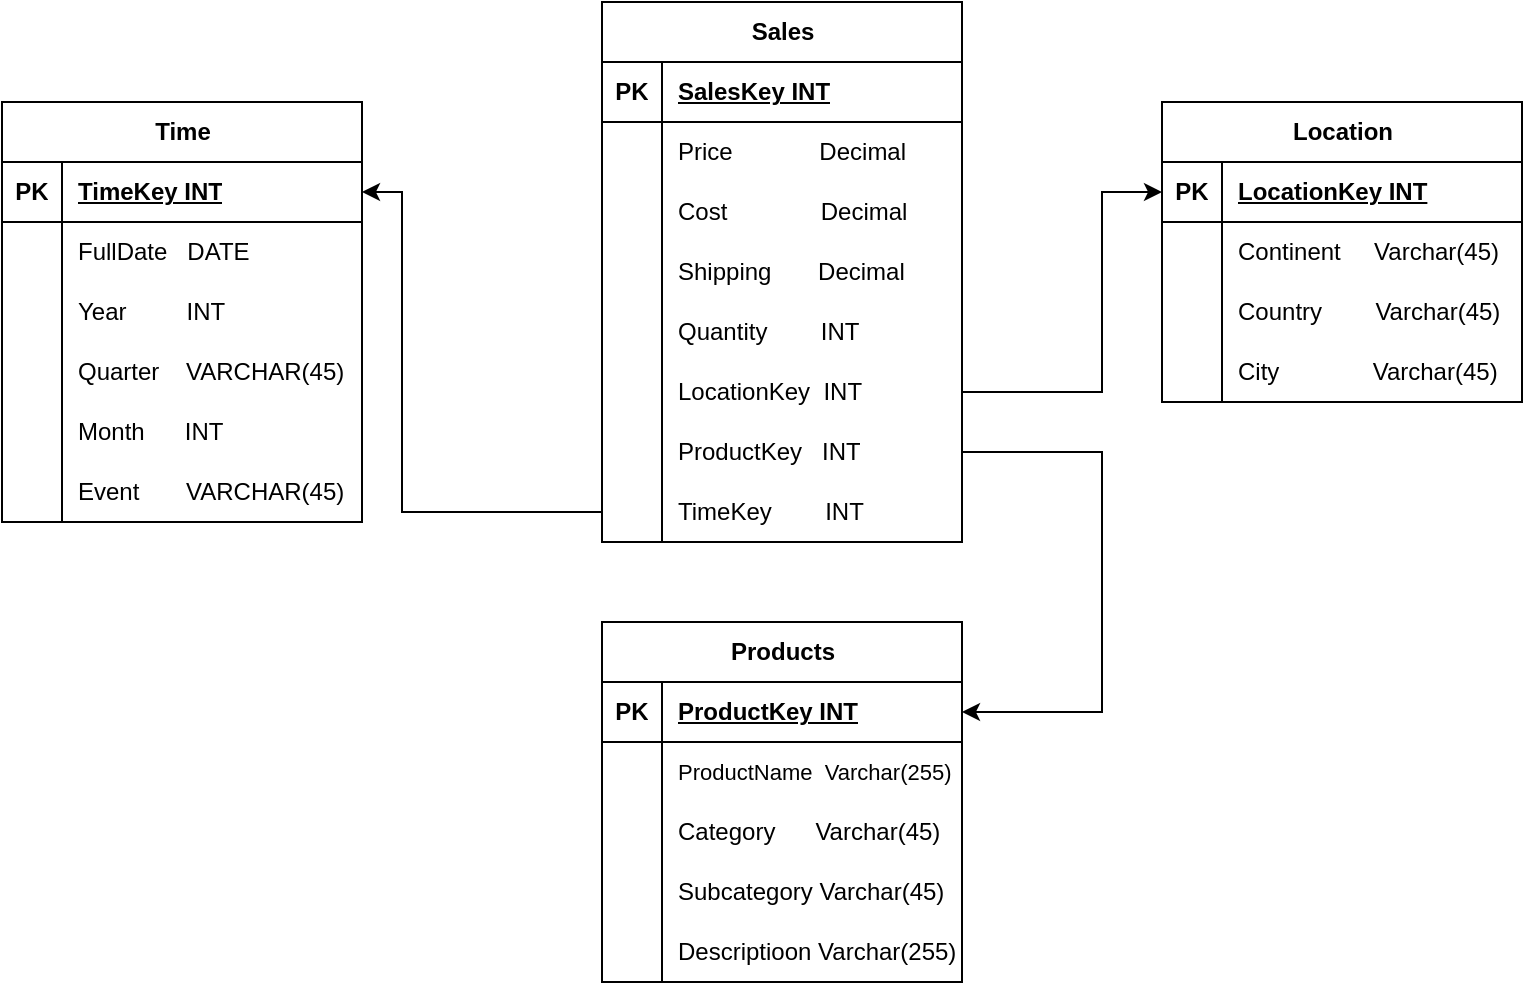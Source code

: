 <mxfile version="24.2.3" type="github">
  <diagram name="Page-1" id="O3OYL2REAscpwk9bVu1I">
    <mxGraphModel dx="1216" dy="525" grid="1" gridSize="10" guides="1" tooltips="1" connect="1" arrows="1" fold="1" page="1" pageScale="1" pageWidth="850" pageHeight="1100" math="0" shadow="0">
      <root>
        <mxCell id="0" />
        <mxCell id="1" parent="0" />
        <mxCell id="00J9MXFcTEhuTx7ZBGYr-50" value="Products" style="shape=table;startSize=30;container=1;collapsible=1;childLayout=tableLayout;fixedRows=1;rowLines=0;fontStyle=1;align=center;resizeLast=1;html=1;" vertex="1" parent="1">
          <mxGeometry x="350" y="330" width="180" height="180" as="geometry" />
        </mxCell>
        <mxCell id="00J9MXFcTEhuTx7ZBGYr-51" value="" style="shape=tableRow;horizontal=0;startSize=0;swimlaneHead=0;swimlaneBody=0;fillColor=none;collapsible=0;dropTarget=0;points=[[0,0.5],[1,0.5]];portConstraint=eastwest;top=0;left=0;right=0;bottom=1;" vertex="1" parent="00J9MXFcTEhuTx7ZBGYr-50">
          <mxGeometry y="30" width="180" height="30" as="geometry" />
        </mxCell>
        <mxCell id="00J9MXFcTEhuTx7ZBGYr-52" value="PK" style="shape=partialRectangle;connectable=0;fillColor=none;top=0;left=0;bottom=0;right=0;fontStyle=1;overflow=hidden;whiteSpace=wrap;html=1;" vertex="1" parent="00J9MXFcTEhuTx7ZBGYr-51">
          <mxGeometry width="30" height="30" as="geometry">
            <mxRectangle width="30" height="30" as="alternateBounds" />
          </mxGeometry>
        </mxCell>
        <mxCell id="00J9MXFcTEhuTx7ZBGYr-53" value="ProductKey INT" style="shape=partialRectangle;connectable=0;fillColor=none;top=0;left=0;bottom=0;right=0;align=left;spacingLeft=6;fontStyle=5;overflow=hidden;whiteSpace=wrap;html=1;" vertex="1" parent="00J9MXFcTEhuTx7ZBGYr-51">
          <mxGeometry x="30" width="150" height="30" as="geometry">
            <mxRectangle width="150" height="30" as="alternateBounds" />
          </mxGeometry>
        </mxCell>
        <mxCell id="00J9MXFcTEhuTx7ZBGYr-54" value="" style="shape=tableRow;horizontal=0;startSize=0;swimlaneHead=0;swimlaneBody=0;fillColor=none;collapsible=0;dropTarget=0;points=[[0,0.5],[1,0.5]];portConstraint=eastwest;top=0;left=0;right=0;bottom=0;" vertex="1" parent="00J9MXFcTEhuTx7ZBGYr-50">
          <mxGeometry y="60" width="180" height="30" as="geometry" />
        </mxCell>
        <mxCell id="00J9MXFcTEhuTx7ZBGYr-55" value="" style="shape=partialRectangle;connectable=0;fillColor=none;top=0;left=0;bottom=0;right=0;editable=1;overflow=hidden;whiteSpace=wrap;html=1;" vertex="1" parent="00J9MXFcTEhuTx7ZBGYr-54">
          <mxGeometry width="30" height="30" as="geometry">
            <mxRectangle width="30" height="30" as="alternateBounds" />
          </mxGeometry>
        </mxCell>
        <mxCell id="00J9MXFcTEhuTx7ZBGYr-56" value="&lt;font style=&quot;font-size: 11px;&quot;&gt;ProductName&amp;nbsp; Varchar(255)&lt;/font&gt;" style="shape=partialRectangle;connectable=0;fillColor=none;top=0;left=0;bottom=0;right=0;align=left;spacingLeft=6;overflow=hidden;whiteSpace=wrap;html=1;" vertex="1" parent="00J9MXFcTEhuTx7ZBGYr-54">
          <mxGeometry x="30" width="150" height="30" as="geometry">
            <mxRectangle width="150" height="30" as="alternateBounds" />
          </mxGeometry>
        </mxCell>
        <mxCell id="00J9MXFcTEhuTx7ZBGYr-57" value="" style="shape=tableRow;horizontal=0;startSize=0;swimlaneHead=0;swimlaneBody=0;fillColor=none;collapsible=0;dropTarget=0;points=[[0,0.5],[1,0.5]];portConstraint=eastwest;top=0;left=0;right=0;bottom=0;" vertex="1" parent="00J9MXFcTEhuTx7ZBGYr-50">
          <mxGeometry y="90" width="180" height="30" as="geometry" />
        </mxCell>
        <mxCell id="00J9MXFcTEhuTx7ZBGYr-58" value="" style="shape=partialRectangle;connectable=0;fillColor=none;top=0;left=0;bottom=0;right=0;editable=1;overflow=hidden;whiteSpace=wrap;html=1;" vertex="1" parent="00J9MXFcTEhuTx7ZBGYr-57">
          <mxGeometry width="30" height="30" as="geometry">
            <mxRectangle width="30" height="30" as="alternateBounds" />
          </mxGeometry>
        </mxCell>
        <mxCell id="00J9MXFcTEhuTx7ZBGYr-59" value="Category&amp;nbsp; &amp;nbsp; &amp;nbsp; Varchar(45)" style="shape=partialRectangle;connectable=0;fillColor=none;top=0;left=0;bottom=0;right=0;align=left;spacingLeft=6;overflow=hidden;whiteSpace=wrap;html=1;" vertex="1" parent="00J9MXFcTEhuTx7ZBGYr-57">
          <mxGeometry x="30" width="150" height="30" as="geometry">
            <mxRectangle width="150" height="30" as="alternateBounds" />
          </mxGeometry>
        </mxCell>
        <mxCell id="00J9MXFcTEhuTx7ZBGYr-60" value="" style="shape=tableRow;horizontal=0;startSize=0;swimlaneHead=0;swimlaneBody=0;fillColor=none;collapsible=0;dropTarget=0;points=[[0,0.5],[1,0.5]];portConstraint=eastwest;top=0;left=0;right=0;bottom=0;" vertex="1" parent="00J9MXFcTEhuTx7ZBGYr-50">
          <mxGeometry y="120" width="180" height="30" as="geometry" />
        </mxCell>
        <mxCell id="00J9MXFcTEhuTx7ZBGYr-61" value="" style="shape=partialRectangle;connectable=0;fillColor=none;top=0;left=0;bottom=0;right=0;editable=1;overflow=hidden;whiteSpace=wrap;html=1;" vertex="1" parent="00J9MXFcTEhuTx7ZBGYr-60">
          <mxGeometry width="30" height="30" as="geometry">
            <mxRectangle width="30" height="30" as="alternateBounds" />
          </mxGeometry>
        </mxCell>
        <mxCell id="00J9MXFcTEhuTx7ZBGYr-62" value="Subcategory Varchar(45)" style="shape=partialRectangle;connectable=0;fillColor=none;top=0;left=0;bottom=0;right=0;align=left;spacingLeft=6;overflow=hidden;whiteSpace=wrap;html=1;" vertex="1" parent="00J9MXFcTEhuTx7ZBGYr-60">
          <mxGeometry x="30" width="150" height="30" as="geometry">
            <mxRectangle width="150" height="30" as="alternateBounds" />
          </mxGeometry>
        </mxCell>
        <mxCell id="00J9MXFcTEhuTx7ZBGYr-170" value="" style="shape=tableRow;horizontal=0;startSize=0;swimlaneHead=0;swimlaneBody=0;fillColor=none;collapsible=0;dropTarget=0;points=[[0,0.5],[1,0.5]];portConstraint=eastwest;top=0;left=0;right=0;bottom=0;" vertex="1" parent="00J9MXFcTEhuTx7ZBGYr-50">
          <mxGeometry y="150" width="180" height="30" as="geometry" />
        </mxCell>
        <mxCell id="00J9MXFcTEhuTx7ZBGYr-171" value="" style="shape=partialRectangle;connectable=0;fillColor=none;top=0;left=0;bottom=0;right=0;editable=1;overflow=hidden;whiteSpace=wrap;html=1;" vertex="1" parent="00J9MXFcTEhuTx7ZBGYr-170">
          <mxGeometry width="30" height="30" as="geometry">
            <mxRectangle width="30" height="30" as="alternateBounds" />
          </mxGeometry>
        </mxCell>
        <mxCell id="00J9MXFcTEhuTx7ZBGYr-172" value="Descriptioon Varchar(255)" style="shape=partialRectangle;connectable=0;fillColor=none;top=0;left=0;bottom=0;right=0;align=left;spacingLeft=6;overflow=hidden;whiteSpace=wrap;html=1;" vertex="1" parent="00J9MXFcTEhuTx7ZBGYr-170">
          <mxGeometry x="30" width="150" height="30" as="geometry">
            <mxRectangle width="150" height="30" as="alternateBounds" />
          </mxGeometry>
        </mxCell>
        <mxCell id="00J9MXFcTEhuTx7ZBGYr-63" value="Location" style="shape=table;startSize=30;container=1;collapsible=1;childLayout=tableLayout;fixedRows=1;rowLines=0;fontStyle=1;align=center;resizeLast=1;html=1;" vertex="1" parent="1">
          <mxGeometry x="630" y="70" width="180" height="150" as="geometry" />
        </mxCell>
        <mxCell id="00J9MXFcTEhuTx7ZBGYr-64" value="" style="shape=tableRow;horizontal=0;startSize=0;swimlaneHead=0;swimlaneBody=0;fillColor=none;collapsible=0;dropTarget=0;points=[[0,0.5],[1,0.5]];portConstraint=eastwest;top=0;left=0;right=0;bottom=1;" vertex="1" parent="00J9MXFcTEhuTx7ZBGYr-63">
          <mxGeometry y="30" width="180" height="30" as="geometry" />
        </mxCell>
        <mxCell id="00J9MXFcTEhuTx7ZBGYr-65" value="PK" style="shape=partialRectangle;connectable=0;fillColor=none;top=0;left=0;bottom=0;right=0;fontStyle=1;overflow=hidden;whiteSpace=wrap;html=1;" vertex="1" parent="00J9MXFcTEhuTx7ZBGYr-64">
          <mxGeometry width="30" height="30" as="geometry">
            <mxRectangle width="30" height="30" as="alternateBounds" />
          </mxGeometry>
        </mxCell>
        <mxCell id="00J9MXFcTEhuTx7ZBGYr-66" value="LocationKey INT" style="shape=partialRectangle;connectable=0;fillColor=none;top=0;left=0;bottom=0;right=0;align=left;spacingLeft=6;fontStyle=5;overflow=hidden;whiteSpace=wrap;html=1;" vertex="1" parent="00J9MXFcTEhuTx7ZBGYr-64">
          <mxGeometry x="30" width="150" height="30" as="geometry">
            <mxRectangle width="150" height="30" as="alternateBounds" />
          </mxGeometry>
        </mxCell>
        <mxCell id="00J9MXFcTEhuTx7ZBGYr-67" value="" style="shape=tableRow;horizontal=0;startSize=0;swimlaneHead=0;swimlaneBody=0;fillColor=none;collapsible=0;dropTarget=0;points=[[0,0.5],[1,0.5]];portConstraint=eastwest;top=0;left=0;right=0;bottom=0;" vertex="1" parent="00J9MXFcTEhuTx7ZBGYr-63">
          <mxGeometry y="60" width="180" height="30" as="geometry" />
        </mxCell>
        <mxCell id="00J9MXFcTEhuTx7ZBGYr-68" value="" style="shape=partialRectangle;connectable=0;fillColor=none;top=0;left=0;bottom=0;right=0;editable=1;overflow=hidden;whiteSpace=wrap;html=1;" vertex="1" parent="00J9MXFcTEhuTx7ZBGYr-67">
          <mxGeometry width="30" height="30" as="geometry">
            <mxRectangle width="30" height="30" as="alternateBounds" />
          </mxGeometry>
        </mxCell>
        <mxCell id="00J9MXFcTEhuTx7ZBGYr-69" value="Continent&amp;nbsp; &amp;nbsp; &amp;nbsp;Varchar(45)" style="shape=partialRectangle;connectable=0;fillColor=none;top=0;left=0;bottom=0;right=0;align=left;spacingLeft=6;overflow=hidden;whiteSpace=wrap;html=1;" vertex="1" parent="00J9MXFcTEhuTx7ZBGYr-67">
          <mxGeometry x="30" width="150" height="30" as="geometry">
            <mxRectangle width="150" height="30" as="alternateBounds" />
          </mxGeometry>
        </mxCell>
        <mxCell id="00J9MXFcTEhuTx7ZBGYr-70" value="" style="shape=tableRow;horizontal=0;startSize=0;swimlaneHead=0;swimlaneBody=0;fillColor=none;collapsible=0;dropTarget=0;points=[[0,0.5],[1,0.5]];portConstraint=eastwest;top=0;left=0;right=0;bottom=0;" vertex="1" parent="00J9MXFcTEhuTx7ZBGYr-63">
          <mxGeometry y="90" width="180" height="30" as="geometry" />
        </mxCell>
        <mxCell id="00J9MXFcTEhuTx7ZBGYr-71" value="" style="shape=partialRectangle;connectable=0;fillColor=none;top=0;left=0;bottom=0;right=0;editable=1;overflow=hidden;whiteSpace=wrap;html=1;" vertex="1" parent="00J9MXFcTEhuTx7ZBGYr-70">
          <mxGeometry width="30" height="30" as="geometry">
            <mxRectangle width="30" height="30" as="alternateBounds" />
          </mxGeometry>
        </mxCell>
        <mxCell id="00J9MXFcTEhuTx7ZBGYr-72" value="Country&amp;nbsp; &amp;nbsp; &amp;nbsp; &amp;nbsp; Varchar(45)" style="shape=partialRectangle;connectable=0;fillColor=none;top=0;left=0;bottom=0;right=0;align=left;spacingLeft=6;overflow=hidden;whiteSpace=wrap;html=1;" vertex="1" parent="00J9MXFcTEhuTx7ZBGYr-70">
          <mxGeometry x="30" width="150" height="30" as="geometry">
            <mxRectangle width="150" height="30" as="alternateBounds" />
          </mxGeometry>
        </mxCell>
        <mxCell id="00J9MXFcTEhuTx7ZBGYr-73" value="" style="shape=tableRow;horizontal=0;startSize=0;swimlaneHead=0;swimlaneBody=0;fillColor=none;collapsible=0;dropTarget=0;points=[[0,0.5],[1,0.5]];portConstraint=eastwest;top=0;left=0;right=0;bottom=0;" vertex="1" parent="00J9MXFcTEhuTx7ZBGYr-63">
          <mxGeometry y="120" width="180" height="30" as="geometry" />
        </mxCell>
        <mxCell id="00J9MXFcTEhuTx7ZBGYr-74" value="" style="shape=partialRectangle;connectable=0;fillColor=none;top=0;left=0;bottom=0;right=0;editable=1;overflow=hidden;whiteSpace=wrap;html=1;" vertex="1" parent="00J9MXFcTEhuTx7ZBGYr-73">
          <mxGeometry width="30" height="30" as="geometry">
            <mxRectangle width="30" height="30" as="alternateBounds" />
          </mxGeometry>
        </mxCell>
        <mxCell id="00J9MXFcTEhuTx7ZBGYr-75" value="City&amp;nbsp; &amp;nbsp; &amp;nbsp; &amp;nbsp; &amp;nbsp; &amp;nbsp; &amp;nbsp; Varchar(45)" style="shape=partialRectangle;connectable=0;fillColor=none;top=0;left=0;bottom=0;right=0;align=left;spacingLeft=6;overflow=hidden;whiteSpace=wrap;html=1;" vertex="1" parent="00J9MXFcTEhuTx7ZBGYr-73">
          <mxGeometry x="30" width="150" height="30" as="geometry">
            <mxRectangle width="150" height="30" as="alternateBounds" />
          </mxGeometry>
        </mxCell>
        <mxCell id="00J9MXFcTEhuTx7ZBGYr-76" value="Time" style="shape=table;startSize=30;container=1;collapsible=1;childLayout=tableLayout;fixedRows=1;rowLines=0;fontStyle=1;align=center;resizeLast=1;html=1;points=[[0,0,0,0,0],[0,0.25,0,0,0],[0,0.5,0,0,0],[0,0.75,0,0,0],[0,1,0,0,0],[0.25,0,0,0,0],[0.25,1,0,0,0],[0.5,0,0,0,0],[0.5,1,0,0,0],[0.75,0,0,0,0],[0.75,1,0,0,0],[1,0,0,0,0],[1,0.25,0,0,0],[1,0.5,0,0,0],[1,0.75,0,0,0],[1,1,0,0,0]];" vertex="1" parent="1">
          <mxGeometry x="50" y="70" width="180" height="210" as="geometry">
            <mxRectangle x="440" y="270" width="70" height="30" as="alternateBounds" />
          </mxGeometry>
        </mxCell>
        <mxCell id="00J9MXFcTEhuTx7ZBGYr-77" value="" style="shape=tableRow;horizontal=0;startSize=0;swimlaneHead=0;swimlaneBody=0;fillColor=none;collapsible=0;dropTarget=0;points=[[0,0.5],[1,0.5]];portConstraint=eastwest;top=0;left=0;right=0;bottom=1;" vertex="1" parent="00J9MXFcTEhuTx7ZBGYr-76">
          <mxGeometry y="30" width="180" height="30" as="geometry" />
        </mxCell>
        <mxCell id="00J9MXFcTEhuTx7ZBGYr-78" value="PK" style="shape=partialRectangle;connectable=0;fillColor=none;top=0;left=0;bottom=0;right=0;fontStyle=1;overflow=hidden;whiteSpace=wrap;html=1;" vertex="1" parent="00J9MXFcTEhuTx7ZBGYr-77">
          <mxGeometry width="30" height="30" as="geometry">
            <mxRectangle width="30" height="30" as="alternateBounds" />
          </mxGeometry>
        </mxCell>
        <mxCell id="00J9MXFcTEhuTx7ZBGYr-79" value="TimeKey INT" style="shape=partialRectangle;connectable=0;fillColor=none;top=0;left=0;bottom=0;right=0;align=left;spacingLeft=6;fontStyle=5;overflow=hidden;whiteSpace=wrap;html=1;" vertex="1" parent="00J9MXFcTEhuTx7ZBGYr-77">
          <mxGeometry x="30" width="150" height="30" as="geometry">
            <mxRectangle width="150" height="30" as="alternateBounds" />
          </mxGeometry>
        </mxCell>
        <mxCell id="00J9MXFcTEhuTx7ZBGYr-80" value="" style="shape=tableRow;horizontal=0;startSize=0;swimlaneHead=0;swimlaneBody=0;fillColor=none;collapsible=0;dropTarget=0;points=[[0,0.5],[1,0.5]];portConstraint=eastwest;top=0;left=0;right=0;bottom=0;" vertex="1" parent="00J9MXFcTEhuTx7ZBGYr-76">
          <mxGeometry y="60" width="180" height="30" as="geometry" />
        </mxCell>
        <mxCell id="00J9MXFcTEhuTx7ZBGYr-81" value="" style="shape=partialRectangle;connectable=0;fillColor=none;top=0;left=0;bottom=0;right=0;editable=1;overflow=hidden;whiteSpace=wrap;html=1;" vertex="1" parent="00J9MXFcTEhuTx7ZBGYr-80">
          <mxGeometry width="30" height="30" as="geometry">
            <mxRectangle width="30" height="30" as="alternateBounds" />
          </mxGeometry>
        </mxCell>
        <mxCell id="00J9MXFcTEhuTx7ZBGYr-82" value="FullDate&amp;nbsp; &amp;nbsp;DATE" style="shape=partialRectangle;connectable=0;fillColor=none;top=0;left=0;bottom=0;right=0;align=left;spacingLeft=6;overflow=hidden;whiteSpace=wrap;html=1;" vertex="1" parent="00J9MXFcTEhuTx7ZBGYr-80">
          <mxGeometry x="30" width="150" height="30" as="geometry">
            <mxRectangle width="150" height="30" as="alternateBounds" />
          </mxGeometry>
        </mxCell>
        <mxCell id="00J9MXFcTEhuTx7ZBGYr-83" value="" style="shape=tableRow;horizontal=0;startSize=0;swimlaneHead=0;swimlaneBody=0;fillColor=none;collapsible=0;dropTarget=0;points=[[0,0.5],[1,0.5]];portConstraint=eastwest;top=0;left=0;right=0;bottom=0;" vertex="1" parent="00J9MXFcTEhuTx7ZBGYr-76">
          <mxGeometry y="90" width="180" height="30" as="geometry" />
        </mxCell>
        <mxCell id="00J9MXFcTEhuTx7ZBGYr-84" value="" style="shape=partialRectangle;connectable=0;fillColor=none;top=0;left=0;bottom=0;right=0;editable=1;overflow=hidden;whiteSpace=wrap;html=1;" vertex="1" parent="00J9MXFcTEhuTx7ZBGYr-83">
          <mxGeometry width="30" height="30" as="geometry">
            <mxRectangle width="30" height="30" as="alternateBounds" />
          </mxGeometry>
        </mxCell>
        <mxCell id="00J9MXFcTEhuTx7ZBGYr-85" value="Year&amp;nbsp; &amp;nbsp; &amp;nbsp; &amp;nbsp; &amp;nbsp;INT" style="shape=partialRectangle;connectable=0;fillColor=none;top=0;left=0;bottom=0;right=0;align=left;spacingLeft=6;overflow=hidden;whiteSpace=wrap;html=1;" vertex="1" parent="00J9MXFcTEhuTx7ZBGYr-83">
          <mxGeometry x="30" width="150" height="30" as="geometry">
            <mxRectangle width="150" height="30" as="alternateBounds" />
          </mxGeometry>
        </mxCell>
        <mxCell id="00J9MXFcTEhuTx7ZBGYr-86" value="" style="shape=tableRow;horizontal=0;startSize=0;swimlaneHead=0;swimlaneBody=0;fillColor=none;collapsible=0;dropTarget=0;points=[[0,0.5],[1,0.5]];portConstraint=eastwest;top=0;left=0;right=0;bottom=0;" vertex="1" parent="00J9MXFcTEhuTx7ZBGYr-76">
          <mxGeometry y="120" width="180" height="30" as="geometry" />
        </mxCell>
        <mxCell id="00J9MXFcTEhuTx7ZBGYr-87" value="" style="shape=partialRectangle;connectable=0;fillColor=none;top=0;left=0;bottom=0;right=0;editable=1;overflow=hidden;whiteSpace=wrap;html=1;" vertex="1" parent="00J9MXFcTEhuTx7ZBGYr-86">
          <mxGeometry width="30" height="30" as="geometry">
            <mxRectangle width="30" height="30" as="alternateBounds" />
          </mxGeometry>
        </mxCell>
        <mxCell id="00J9MXFcTEhuTx7ZBGYr-88" value="Quarter&amp;nbsp; &amp;nbsp; VARCHAR(45)" style="shape=partialRectangle;connectable=0;fillColor=none;top=0;left=0;bottom=0;right=0;align=left;spacingLeft=6;overflow=hidden;whiteSpace=wrap;html=1;" vertex="1" parent="00J9MXFcTEhuTx7ZBGYr-86">
          <mxGeometry x="30" width="150" height="30" as="geometry">
            <mxRectangle width="150" height="30" as="alternateBounds" />
          </mxGeometry>
        </mxCell>
        <mxCell id="00J9MXFcTEhuTx7ZBGYr-121" value="" style="shape=tableRow;horizontal=0;startSize=0;swimlaneHead=0;swimlaneBody=0;fillColor=none;collapsible=0;dropTarget=0;points=[[0,0.5],[1,0.5]];portConstraint=eastwest;top=0;left=0;right=0;bottom=0;" vertex="1" parent="00J9MXFcTEhuTx7ZBGYr-76">
          <mxGeometry y="150" width="180" height="30" as="geometry" />
        </mxCell>
        <mxCell id="00J9MXFcTEhuTx7ZBGYr-122" value="" style="shape=partialRectangle;connectable=0;fillColor=none;top=0;left=0;bottom=0;right=0;editable=1;overflow=hidden;whiteSpace=wrap;html=1;" vertex="1" parent="00J9MXFcTEhuTx7ZBGYr-121">
          <mxGeometry width="30" height="30" as="geometry">
            <mxRectangle width="30" height="30" as="alternateBounds" />
          </mxGeometry>
        </mxCell>
        <mxCell id="00J9MXFcTEhuTx7ZBGYr-123" value="Month&amp;nbsp; &amp;nbsp; &amp;nbsp; INT" style="shape=partialRectangle;connectable=0;fillColor=none;top=0;left=0;bottom=0;right=0;align=left;spacingLeft=6;overflow=hidden;whiteSpace=wrap;html=1;" vertex="1" parent="00J9MXFcTEhuTx7ZBGYr-121">
          <mxGeometry x="30" width="150" height="30" as="geometry">
            <mxRectangle width="150" height="30" as="alternateBounds" />
          </mxGeometry>
        </mxCell>
        <mxCell id="00J9MXFcTEhuTx7ZBGYr-124" value="" style="shape=tableRow;horizontal=0;startSize=0;swimlaneHead=0;swimlaneBody=0;fillColor=none;collapsible=0;dropTarget=0;points=[[0,0.5],[1,0.5]];portConstraint=eastwest;top=0;left=0;right=0;bottom=0;" vertex="1" parent="00J9MXFcTEhuTx7ZBGYr-76">
          <mxGeometry y="180" width="180" height="30" as="geometry" />
        </mxCell>
        <mxCell id="00J9MXFcTEhuTx7ZBGYr-125" value="" style="shape=partialRectangle;connectable=0;fillColor=none;top=0;left=0;bottom=0;right=0;editable=1;overflow=hidden;whiteSpace=wrap;html=1;" vertex="1" parent="00J9MXFcTEhuTx7ZBGYr-124">
          <mxGeometry width="30" height="30" as="geometry">
            <mxRectangle width="30" height="30" as="alternateBounds" />
          </mxGeometry>
        </mxCell>
        <mxCell id="00J9MXFcTEhuTx7ZBGYr-126" value="Event&amp;nbsp; &amp;nbsp; &amp;nbsp; &amp;nbsp;VARCHAR(45)" style="shape=partialRectangle;connectable=0;fillColor=none;top=0;left=0;bottom=0;right=0;align=left;spacingLeft=6;overflow=hidden;whiteSpace=wrap;html=1;" vertex="1" parent="00J9MXFcTEhuTx7ZBGYr-124">
          <mxGeometry x="30" width="150" height="30" as="geometry">
            <mxRectangle width="150" height="30" as="alternateBounds" />
          </mxGeometry>
        </mxCell>
        <mxCell id="00J9MXFcTEhuTx7ZBGYr-93" value="Sales" style="shape=table;startSize=30;container=1;collapsible=1;childLayout=tableLayout;fixedRows=1;rowLines=0;fontStyle=1;align=center;resizeLast=1;html=1;" vertex="1" parent="1">
          <mxGeometry x="350" y="20" width="180" height="270" as="geometry" />
        </mxCell>
        <mxCell id="00J9MXFcTEhuTx7ZBGYr-94" value="" style="shape=tableRow;horizontal=0;startSize=0;swimlaneHead=0;swimlaneBody=0;fillColor=none;collapsible=0;dropTarget=0;points=[[0,0.5],[1,0.5]];portConstraint=eastwest;top=0;left=0;right=0;bottom=1;" vertex="1" parent="00J9MXFcTEhuTx7ZBGYr-93">
          <mxGeometry y="30" width="180" height="30" as="geometry" />
        </mxCell>
        <mxCell id="00J9MXFcTEhuTx7ZBGYr-95" value="PK" style="shape=partialRectangle;connectable=0;fillColor=none;top=0;left=0;bottom=0;right=0;fontStyle=1;overflow=hidden;whiteSpace=wrap;html=1;" vertex="1" parent="00J9MXFcTEhuTx7ZBGYr-94">
          <mxGeometry width="30" height="30" as="geometry">
            <mxRectangle width="30" height="30" as="alternateBounds" />
          </mxGeometry>
        </mxCell>
        <mxCell id="00J9MXFcTEhuTx7ZBGYr-96" value="SalesKey INT" style="shape=partialRectangle;connectable=0;fillColor=none;top=0;left=0;bottom=0;right=0;align=left;spacingLeft=6;fontStyle=5;overflow=hidden;whiteSpace=wrap;html=1;" vertex="1" parent="00J9MXFcTEhuTx7ZBGYr-94">
          <mxGeometry x="30" width="150" height="30" as="geometry">
            <mxRectangle width="150" height="30" as="alternateBounds" />
          </mxGeometry>
        </mxCell>
        <mxCell id="00J9MXFcTEhuTx7ZBGYr-97" value="" style="shape=tableRow;horizontal=0;startSize=0;swimlaneHead=0;swimlaneBody=0;fillColor=none;collapsible=0;dropTarget=0;points=[[0,0.5],[1,0.5]];portConstraint=eastwest;top=0;left=0;right=0;bottom=0;" vertex="1" parent="00J9MXFcTEhuTx7ZBGYr-93">
          <mxGeometry y="60" width="180" height="30" as="geometry" />
        </mxCell>
        <mxCell id="00J9MXFcTEhuTx7ZBGYr-98" value="" style="shape=partialRectangle;connectable=0;fillColor=none;top=0;left=0;bottom=0;right=0;editable=1;overflow=hidden;whiteSpace=wrap;html=1;" vertex="1" parent="00J9MXFcTEhuTx7ZBGYr-97">
          <mxGeometry width="30" height="30" as="geometry">
            <mxRectangle width="30" height="30" as="alternateBounds" />
          </mxGeometry>
        </mxCell>
        <mxCell id="00J9MXFcTEhuTx7ZBGYr-99" value="Price&amp;nbsp; &amp;nbsp; &amp;nbsp; &amp;nbsp; &amp;nbsp; &amp;nbsp; &amp;nbsp;Decimal" style="shape=partialRectangle;connectable=0;fillColor=none;top=0;left=0;bottom=0;right=0;align=left;spacingLeft=6;overflow=hidden;whiteSpace=wrap;html=1;" vertex="1" parent="00J9MXFcTEhuTx7ZBGYr-97">
          <mxGeometry x="30" width="150" height="30" as="geometry">
            <mxRectangle width="150" height="30" as="alternateBounds" />
          </mxGeometry>
        </mxCell>
        <mxCell id="00J9MXFcTEhuTx7ZBGYr-100" value="" style="shape=tableRow;horizontal=0;startSize=0;swimlaneHead=0;swimlaneBody=0;fillColor=none;collapsible=0;dropTarget=0;points=[[0,0.5],[1,0.5]];portConstraint=eastwest;top=0;left=0;right=0;bottom=0;" vertex="1" parent="00J9MXFcTEhuTx7ZBGYr-93">
          <mxGeometry y="90" width="180" height="30" as="geometry" />
        </mxCell>
        <mxCell id="00J9MXFcTEhuTx7ZBGYr-101" value="" style="shape=partialRectangle;connectable=0;fillColor=none;top=0;left=0;bottom=0;right=0;editable=1;overflow=hidden;whiteSpace=wrap;html=1;" vertex="1" parent="00J9MXFcTEhuTx7ZBGYr-100">
          <mxGeometry width="30" height="30" as="geometry">
            <mxRectangle width="30" height="30" as="alternateBounds" />
          </mxGeometry>
        </mxCell>
        <mxCell id="00J9MXFcTEhuTx7ZBGYr-102" value="Cost&amp;nbsp; &amp;nbsp; &amp;nbsp; &amp;nbsp; &amp;nbsp; &amp;nbsp; &amp;nbsp; Decimal" style="shape=partialRectangle;connectable=0;fillColor=none;top=0;left=0;bottom=0;right=0;align=left;spacingLeft=6;overflow=hidden;whiteSpace=wrap;html=1;" vertex="1" parent="00J9MXFcTEhuTx7ZBGYr-100">
          <mxGeometry x="30" width="150" height="30" as="geometry">
            <mxRectangle width="150" height="30" as="alternateBounds" />
          </mxGeometry>
        </mxCell>
        <mxCell id="00J9MXFcTEhuTx7ZBGYr-103" value="" style="shape=tableRow;horizontal=0;startSize=0;swimlaneHead=0;swimlaneBody=0;fillColor=none;collapsible=0;dropTarget=0;points=[[0,0.5],[1,0.5]];portConstraint=eastwest;top=0;left=0;right=0;bottom=0;" vertex="1" parent="00J9MXFcTEhuTx7ZBGYr-93">
          <mxGeometry y="120" width="180" height="30" as="geometry" />
        </mxCell>
        <mxCell id="00J9MXFcTEhuTx7ZBGYr-104" value="" style="shape=partialRectangle;connectable=0;fillColor=none;top=0;left=0;bottom=0;right=0;editable=1;overflow=hidden;whiteSpace=wrap;html=1;" vertex="1" parent="00J9MXFcTEhuTx7ZBGYr-103">
          <mxGeometry width="30" height="30" as="geometry">
            <mxRectangle width="30" height="30" as="alternateBounds" />
          </mxGeometry>
        </mxCell>
        <mxCell id="00J9MXFcTEhuTx7ZBGYr-105" value="Shipping&amp;nbsp; &amp;nbsp; &amp;nbsp; &amp;nbsp;Decimal" style="shape=partialRectangle;connectable=0;fillColor=none;top=0;left=0;bottom=0;right=0;align=left;spacingLeft=6;overflow=hidden;whiteSpace=wrap;html=1;" vertex="1" parent="00J9MXFcTEhuTx7ZBGYr-103">
          <mxGeometry x="30" width="150" height="30" as="geometry">
            <mxRectangle width="150" height="30" as="alternateBounds" />
          </mxGeometry>
        </mxCell>
        <mxCell id="00J9MXFcTEhuTx7ZBGYr-182" value="" style="shape=tableRow;horizontal=0;startSize=0;swimlaneHead=0;swimlaneBody=0;fillColor=none;collapsible=0;dropTarget=0;points=[[0,0.5],[1,0.5]];portConstraint=eastwest;top=0;left=0;right=0;bottom=0;" vertex="1" parent="00J9MXFcTEhuTx7ZBGYr-93">
          <mxGeometry y="150" width="180" height="30" as="geometry" />
        </mxCell>
        <mxCell id="00J9MXFcTEhuTx7ZBGYr-183" value="" style="shape=partialRectangle;connectable=0;fillColor=none;top=0;left=0;bottom=0;right=0;editable=1;overflow=hidden;whiteSpace=wrap;html=1;" vertex="1" parent="00J9MXFcTEhuTx7ZBGYr-182">
          <mxGeometry width="30" height="30" as="geometry">
            <mxRectangle width="30" height="30" as="alternateBounds" />
          </mxGeometry>
        </mxCell>
        <mxCell id="00J9MXFcTEhuTx7ZBGYr-184" value="Quantity&amp;nbsp; &amp;nbsp; &amp;nbsp; &amp;nbsp; INT" style="shape=partialRectangle;connectable=0;fillColor=none;top=0;left=0;bottom=0;right=0;align=left;spacingLeft=6;overflow=hidden;whiteSpace=wrap;html=1;" vertex="1" parent="00J9MXFcTEhuTx7ZBGYr-182">
          <mxGeometry x="30" width="150" height="30" as="geometry">
            <mxRectangle width="150" height="30" as="alternateBounds" />
          </mxGeometry>
        </mxCell>
        <mxCell id="00J9MXFcTEhuTx7ZBGYr-185" value="" style="shape=tableRow;horizontal=0;startSize=0;swimlaneHead=0;swimlaneBody=0;fillColor=none;collapsible=0;dropTarget=0;points=[[0,0.5],[1,0.5]];portConstraint=eastwest;top=0;left=0;right=0;bottom=0;" vertex="1" parent="00J9MXFcTEhuTx7ZBGYr-93">
          <mxGeometry y="180" width="180" height="30" as="geometry" />
        </mxCell>
        <mxCell id="00J9MXFcTEhuTx7ZBGYr-186" value="" style="shape=partialRectangle;connectable=0;fillColor=none;top=0;left=0;bottom=0;right=0;editable=1;overflow=hidden;whiteSpace=wrap;html=1;" vertex="1" parent="00J9MXFcTEhuTx7ZBGYr-185">
          <mxGeometry width="30" height="30" as="geometry">
            <mxRectangle width="30" height="30" as="alternateBounds" />
          </mxGeometry>
        </mxCell>
        <mxCell id="00J9MXFcTEhuTx7ZBGYr-187" value="LocationKey&amp;nbsp; INT" style="shape=partialRectangle;connectable=0;fillColor=none;top=0;left=0;bottom=0;right=0;align=left;spacingLeft=6;overflow=hidden;whiteSpace=wrap;html=1;" vertex="1" parent="00J9MXFcTEhuTx7ZBGYr-185">
          <mxGeometry x="30" width="150" height="30" as="geometry">
            <mxRectangle width="150" height="30" as="alternateBounds" />
          </mxGeometry>
        </mxCell>
        <mxCell id="00J9MXFcTEhuTx7ZBGYr-188" value="" style="shape=tableRow;horizontal=0;startSize=0;swimlaneHead=0;swimlaneBody=0;fillColor=none;collapsible=0;dropTarget=0;points=[[0,0.5],[1,0.5]];portConstraint=eastwest;top=0;left=0;right=0;bottom=0;" vertex="1" parent="00J9MXFcTEhuTx7ZBGYr-93">
          <mxGeometry y="210" width="180" height="30" as="geometry" />
        </mxCell>
        <mxCell id="00J9MXFcTEhuTx7ZBGYr-189" value="" style="shape=partialRectangle;connectable=0;fillColor=none;top=0;left=0;bottom=0;right=0;editable=1;overflow=hidden;whiteSpace=wrap;html=1;" vertex="1" parent="00J9MXFcTEhuTx7ZBGYr-188">
          <mxGeometry width="30" height="30" as="geometry">
            <mxRectangle width="30" height="30" as="alternateBounds" />
          </mxGeometry>
        </mxCell>
        <mxCell id="00J9MXFcTEhuTx7ZBGYr-190" value="ProductKey&amp;nbsp; &amp;nbsp;INT" style="shape=partialRectangle;connectable=0;fillColor=none;top=0;left=0;bottom=0;right=0;align=left;spacingLeft=6;overflow=hidden;whiteSpace=wrap;html=1;" vertex="1" parent="00J9MXFcTEhuTx7ZBGYr-188">
          <mxGeometry x="30" width="150" height="30" as="geometry">
            <mxRectangle width="150" height="30" as="alternateBounds" />
          </mxGeometry>
        </mxCell>
        <mxCell id="00J9MXFcTEhuTx7ZBGYr-191" value="" style="shape=tableRow;horizontal=0;startSize=0;swimlaneHead=0;swimlaneBody=0;fillColor=none;collapsible=0;dropTarget=0;points=[[0,0.5],[1,0.5]];portConstraint=eastwest;top=0;left=0;right=0;bottom=0;" vertex="1" parent="00J9MXFcTEhuTx7ZBGYr-93">
          <mxGeometry y="240" width="180" height="30" as="geometry" />
        </mxCell>
        <mxCell id="00J9MXFcTEhuTx7ZBGYr-192" value="" style="shape=partialRectangle;connectable=0;fillColor=none;top=0;left=0;bottom=0;right=0;editable=1;overflow=hidden;whiteSpace=wrap;html=1;" vertex="1" parent="00J9MXFcTEhuTx7ZBGYr-191">
          <mxGeometry width="30" height="30" as="geometry">
            <mxRectangle width="30" height="30" as="alternateBounds" />
          </mxGeometry>
        </mxCell>
        <mxCell id="00J9MXFcTEhuTx7ZBGYr-193" value="TimeKey&amp;nbsp; &amp;nbsp; &amp;nbsp; &amp;nbsp; INT" style="shape=partialRectangle;connectable=0;fillColor=none;top=0;left=0;bottom=0;right=0;align=left;spacingLeft=6;overflow=hidden;whiteSpace=wrap;html=1;" vertex="1" parent="00J9MXFcTEhuTx7ZBGYr-191">
          <mxGeometry x="30" width="150" height="30" as="geometry">
            <mxRectangle width="150" height="30" as="alternateBounds" />
          </mxGeometry>
        </mxCell>
        <mxCell id="00J9MXFcTEhuTx7ZBGYr-194" value="" style="endArrow=classic;html=1;rounded=0;entryX=1;entryY=0.5;entryDx=0;entryDy=0;exitX=0;exitY=0.5;exitDx=0;exitDy=0;" edge="1" parent="1" source="00J9MXFcTEhuTx7ZBGYr-191" target="00J9MXFcTEhuTx7ZBGYr-77">
          <mxGeometry width="50" height="50" relative="1" as="geometry">
            <mxPoint x="400" y="210" as="sourcePoint" />
            <mxPoint x="450" y="160" as="targetPoint" />
            <Array as="points">
              <mxPoint x="250" y="275" />
              <mxPoint x="250" y="115" />
            </Array>
          </mxGeometry>
        </mxCell>
        <mxCell id="00J9MXFcTEhuTx7ZBGYr-195" value="" style="endArrow=classic;html=1;rounded=0;exitX=1;exitY=0.5;exitDx=0;exitDy=0;entryX=0;entryY=0.5;entryDx=0;entryDy=0;" edge="1" parent="1" source="00J9MXFcTEhuTx7ZBGYr-185" target="00J9MXFcTEhuTx7ZBGYr-64">
          <mxGeometry width="50" height="50" relative="1" as="geometry">
            <mxPoint x="600" y="310" as="sourcePoint" />
            <mxPoint x="650" y="260" as="targetPoint" />
            <Array as="points">
              <mxPoint x="600" y="215" />
              <mxPoint x="600" y="115" />
            </Array>
          </mxGeometry>
        </mxCell>
        <mxCell id="00J9MXFcTEhuTx7ZBGYr-196" value="" style="endArrow=classic;html=1;rounded=0;exitX=1;exitY=0.5;exitDx=0;exitDy=0;entryX=1;entryY=0.5;entryDx=0;entryDy=0;" edge="1" parent="1" source="00J9MXFcTEhuTx7ZBGYr-188" target="00J9MXFcTEhuTx7ZBGYr-51">
          <mxGeometry width="50" height="50" relative="1" as="geometry">
            <mxPoint x="630" y="430" as="sourcePoint" />
            <mxPoint x="600" y="380" as="targetPoint" />
            <Array as="points">
              <mxPoint x="600" y="245" />
              <mxPoint x="600" y="375" />
            </Array>
          </mxGeometry>
        </mxCell>
      </root>
    </mxGraphModel>
  </diagram>
</mxfile>
